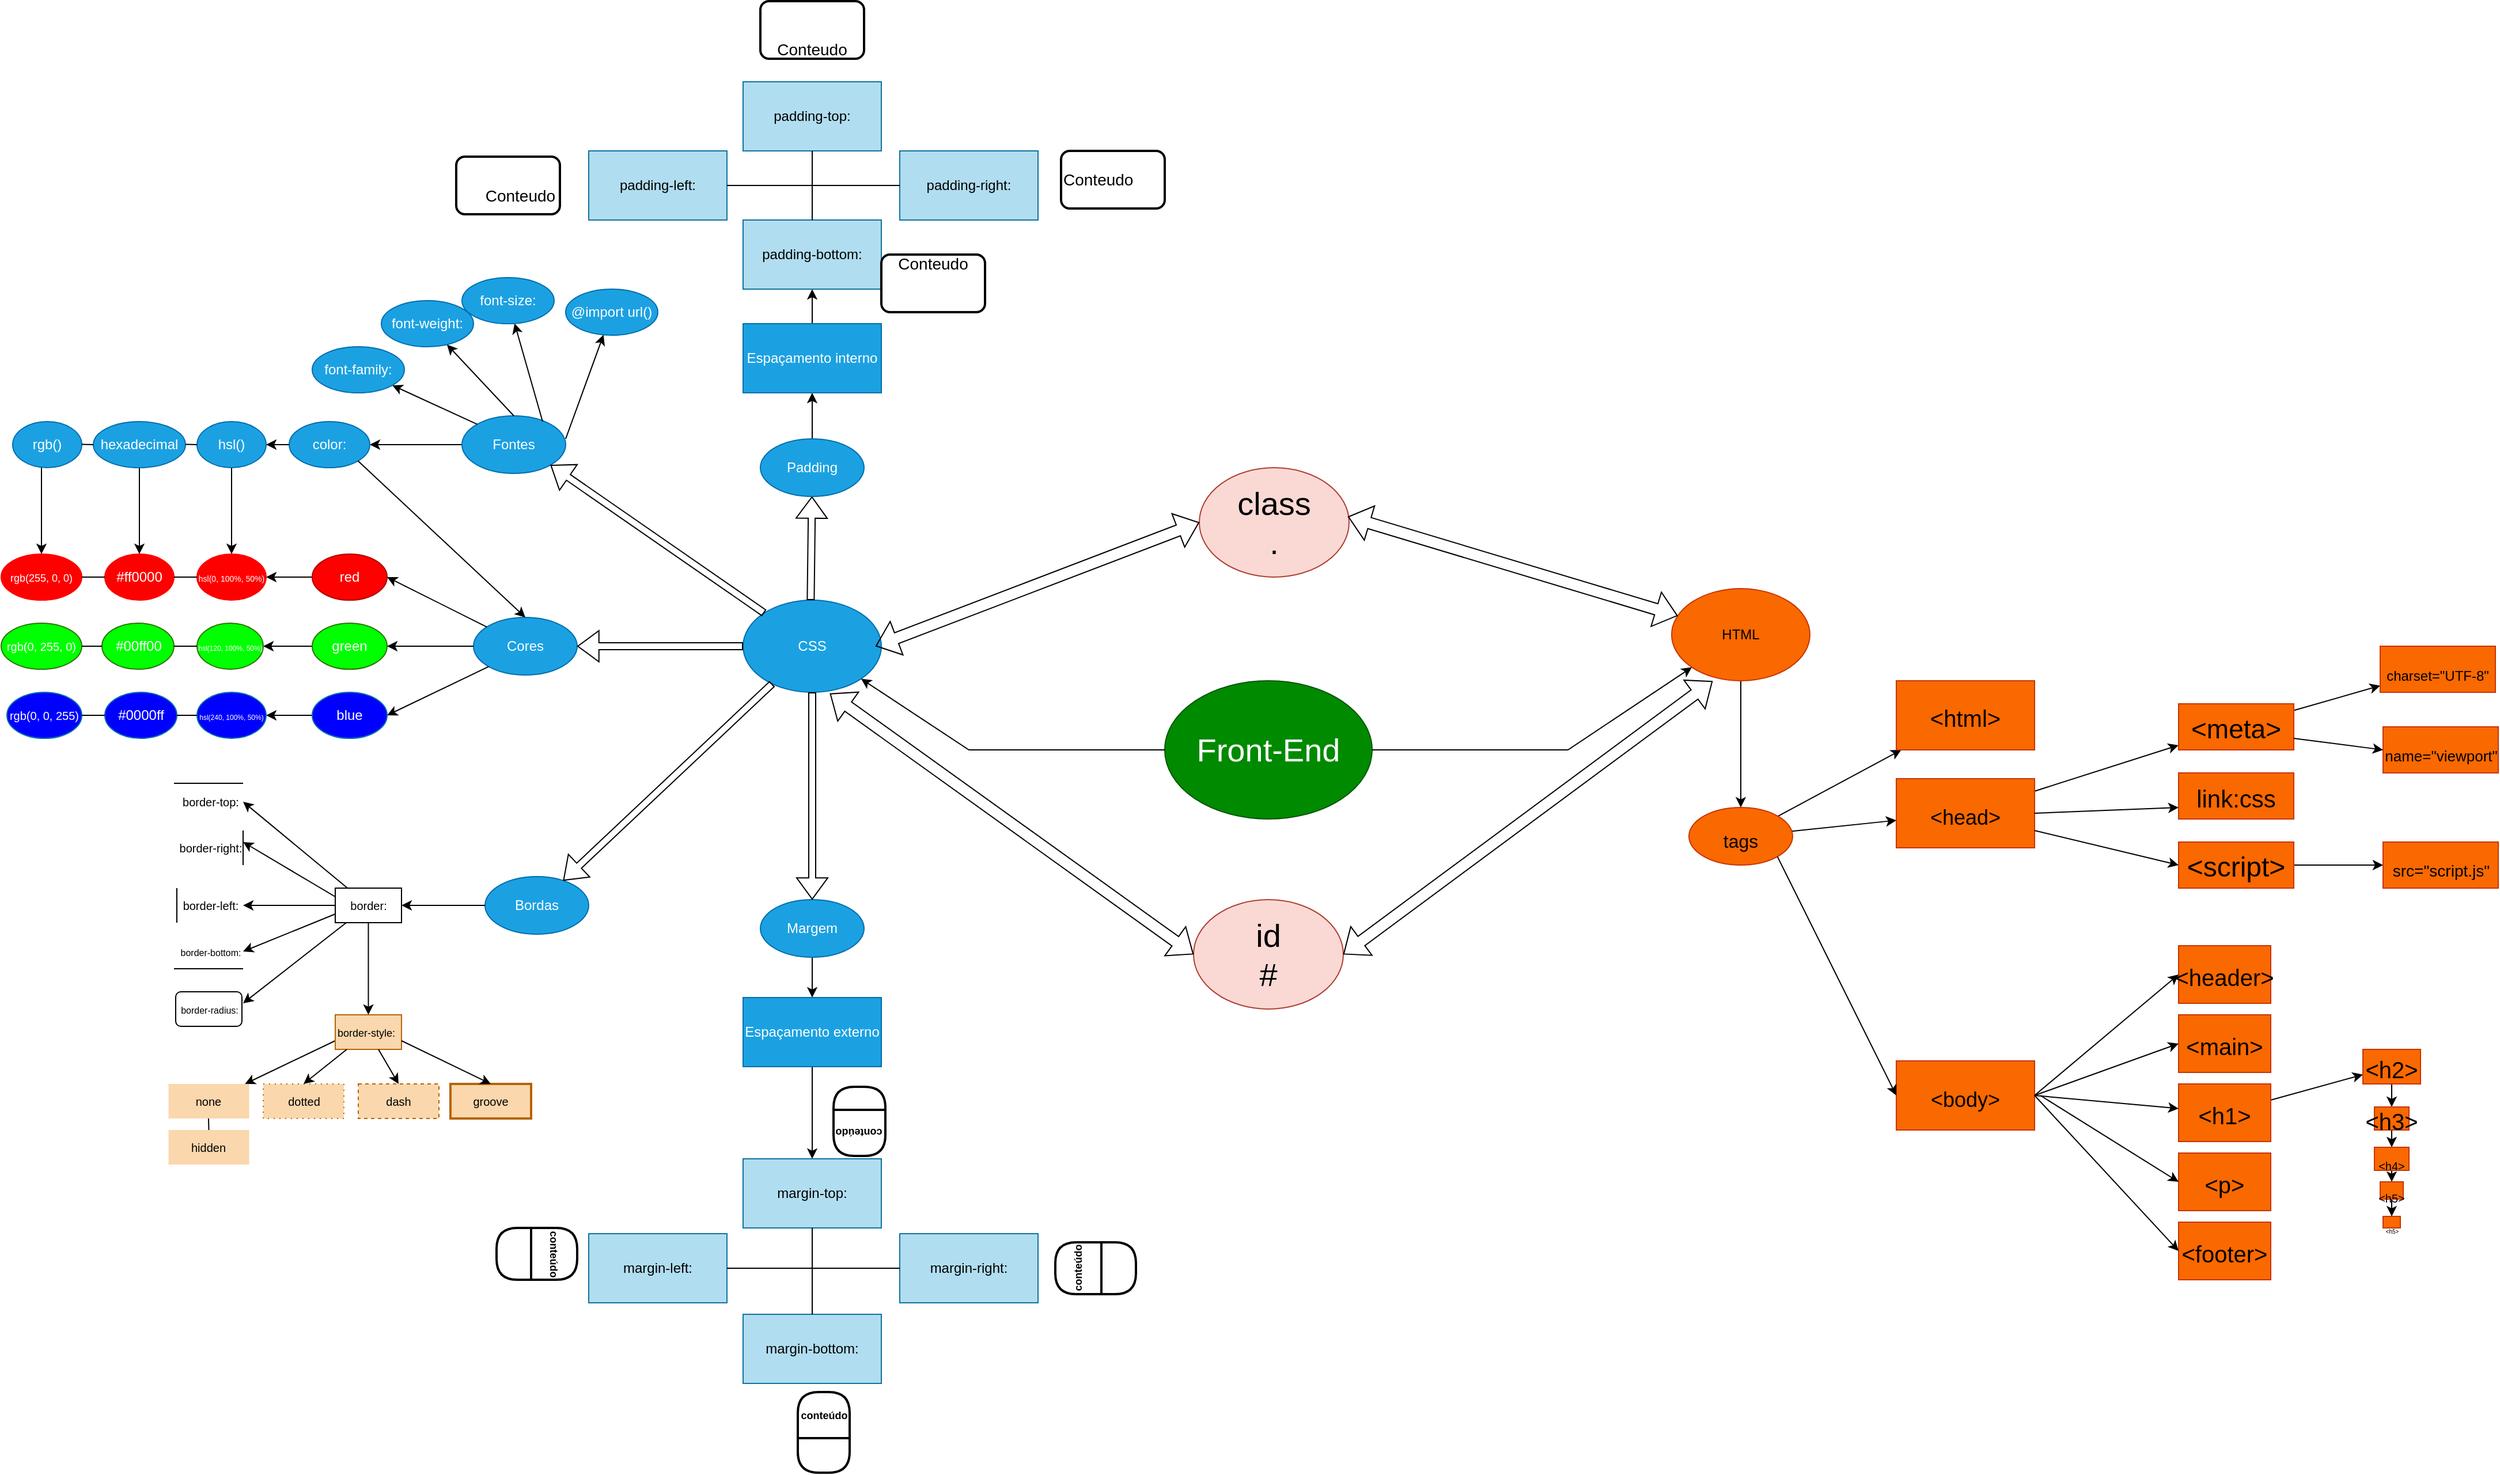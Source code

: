 <mxfile version="20.7.4" type="github">
  <diagram id="JXbd3Xh_fMig0dIp4bEp" name="Página-1">
    <mxGraphModel dx="2206" dy="2372" grid="1" gridSize="10" guides="1" tooltips="1" connect="1" arrows="1" fold="1" page="1" pageScale="1" pageWidth="1920" pageHeight="1200" math="0" shadow="0">
      <root>
        <mxCell id="0" />
        <mxCell id="1" parent="0" />
        <mxCell id="tiq8Vk0MEegw2YPeXYxS-1" value="CSS" style="ellipse;whiteSpace=wrap;html=1;fillColor=#1ba1e2;fontColor=#ffffff;strokeColor=#006EAF;" vertex="1" parent="1">
          <mxGeometry x="674" y="-350" width="120" height="80" as="geometry" />
        </mxCell>
        <mxCell id="tiq8Vk0MEegw2YPeXYxS-2" value="&lt;font style=&quot;font-size: 28px;&quot;&gt;Front-End&lt;/font&gt;" style="ellipse;whiteSpace=wrap;html=1;fillColor=#008a00;fontColor=#ffffff;strokeColor=#005700;" vertex="1" parent="1">
          <mxGeometry x="1040" y="-280" width="180" height="120" as="geometry" />
        </mxCell>
        <mxCell id="tiq8Vk0MEegw2YPeXYxS-179" value="" style="edgeStyle=none;rounded=0;orthogonalLoop=1;jettySize=auto;html=1;fontSize=20;" edge="1" parent="1" source="tiq8Vk0MEegw2YPeXYxS-3" target="tiq8Vk0MEegw2YPeXYxS-164">
          <mxGeometry relative="1" as="geometry" />
        </mxCell>
        <mxCell id="tiq8Vk0MEegw2YPeXYxS-3" value="&lt;div style=&quot;font-size: 12px;&quot;&gt;&lt;font style=&quot;font-size: 12px;&quot;&gt;HTML&lt;/font&gt;&lt;/div&gt;" style="ellipse;whiteSpace=wrap;html=1;fontSize=28;fillColor=#fa6800;fontColor=#000000;strokeColor=#C73500;" vertex="1" parent="1">
          <mxGeometry x="1480" y="-360" width="120" height="80" as="geometry" />
        </mxCell>
        <mxCell id="tiq8Vk0MEegw2YPeXYxS-10" value="Cores" style="ellipse;whiteSpace=wrap;html=1;fillColor=#1ba1e2;fontColor=#ffffff;strokeColor=#006EAF;" vertex="1" parent="1">
          <mxGeometry x="440" y="-335" width="90" height="50" as="geometry" />
        </mxCell>
        <mxCell id="tiq8Vk0MEegw2YPeXYxS-21" style="edgeStyle=orthogonalEdgeStyle;rounded=0;orthogonalLoop=1;jettySize=auto;html=1;fontSize=12;" edge="1" parent="1" source="tiq8Vk0MEegw2YPeXYxS-12" target="tiq8Vk0MEegw2YPeXYxS-20">
          <mxGeometry relative="1" as="geometry" />
        </mxCell>
        <mxCell id="tiq8Vk0MEegw2YPeXYxS-12" value="Fontes" style="ellipse;whiteSpace=wrap;html=1;fillColor=#1ba1e2;fontColor=#ffffff;strokeColor=#006EAF;" vertex="1" parent="1">
          <mxGeometry x="430" y="-510" width="90" height="50" as="geometry" />
        </mxCell>
        <mxCell id="tiq8Vk0MEegw2YPeXYxS-14" value="Bordas" style="ellipse;whiteSpace=wrap;html=1;fillColor=#1ba1e2;fontColor=#ffffff;strokeColor=#006EAF;" vertex="1" parent="1">
          <mxGeometry x="450" y="-110" width="90" height="50" as="geometry" />
        </mxCell>
        <mxCell id="tiq8Vk0MEegw2YPeXYxS-16" value="font-weight:" style="ellipse;whiteSpace=wrap;html=1;fillColor=#1ba1e2;fontColor=#ffffff;strokeColor=#006EAF;" vertex="1" parent="1">
          <mxGeometry x="360" y="-610" width="80" height="40" as="geometry" />
        </mxCell>
        <mxCell id="tiq8Vk0MEegw2YPeXYxS-20" value="color:" style="ellipse;whiteSpace=wrap;html=1;fillColor=#1ba1e2;fontColor=#ffffff;strokeColor=#006EAF;fontSize=12;" vertex="1" parent="1">
          <mxGeometry x="280" y="-505" width="70" height="40" as="geometry" />
        </mxCell>
        <mxCell id="tiq8Vk0MEegw2YPeXYxS-29" value="" style="endArrow=classic;html=1;rounded=0;fontSize=12;exitX=0;exitY=0;exitDx=0;exitDy=0;" edge="1" parent="1" source="tiq8Vk0MEegw2YPeXYxS-12" target="tiq8Vk0MEegw2YPeXYxS-31">
          <mxGeometry width="50" height="50" relative="1" as="geometry">
            <mxPoint x="390" y="-510" as="sourcePoint" />
            <mxPoint x="360" y="-580" as="targetPoint" />
          </mxGeometry>
        </mxCell>
        <mxCell id="tiq8Vk0MEegw2YPeXYxS-31" value="font-family:" style="ellipse;whiteSpace=wrap;html=1;fillColor=#1ba1e2;fontColor=#ffffff;strokeColor=#006EAF;" vertex="1" parent="1">
          <mxGeometry x="300" y="-570" width="80" height="40" as="geometry" />
        </mxCell>
        <mxCell id="tiq8Vk0MEegw2YPeXYxS-32" value="" style="endArrow=classic;html=1;rounded=0;fontSize=12;entryX=0.5;entryY=0;entryDx=0;entryDy=0;exitX=1;exitY=1;exitDx=0;exitDy=0;" edge="1" parent="1" source="tiq8Vk0MEegw2YPeXYxS-20" target="tiq8Vk0MEegw2YPeXYxS-10">
          <mxGeometry width="50" height="50" relative="1" as="geometry">
            <mxPoint x="360" y="-370" as="sourcePoint" />
            <mxPoint x="410" y="-420" as="targetPoint" />
          </mxGeometry>
        </mxCell>
        <mxCell id="tiq8Vk0MEegw2YPeXYxS-33" value="" style="endArrow=classic;html=1;rounded=0;fontSize=12;" edge="1" parent="1" target="tiq8Vk0MEegw2YPeXYxS-34">
          <mxGeometry width="50" height="50" relative="1" as="geometry">
            <mxPoint x="500" y="-505" as="sourcePoint" />
            <mxPoint x="570" y="-590" as="targetPoint" />
          </mxGeometry>
        </mxCell>
        <mxCell id="tiq8Vk0MEegw2YPeXYxS-34" value="font-size:" style="ellipse;whiteSpace=wrap;html=1;fillColor=#1ba1e2;fontColor=#ffffff;strokeColor=#006EAF;" vertex="1" parent="1">
          <mxGeometry x="430" y="-630" width="80" height="40" as="geometry" />
        </mxCell>
        <mxCell id="tiq8Vk0MEegw2YPeXYxS-35" value="" style="shape=flexArrow;endArrow=classic;html=1;rounded=0;fontSize=12;width=6;endSize=5.79;entryX=1;entryY=1;entryDx=0;entryDy=0;" edge="1" parent="1" source="tiq8Vk0MEegw2YPeXYxS-1" target="tiq8Vk0MEegw2YPeXYxS-12">
          <mxGeometry width="50" height="50" relative="1" as="geometry">
            <mxPoint x="700" y="-350" as="sourcePoint" />
            <mxPoint x="570" y="-420" as="targetPoint" />
          </mxGeometry>
        </mxCell>
        <mxCell id="tiq8Vk0MEegw2YPeXYxS-36" value="" style="shape=flexArrow;endArrow=classic;html=1;rounded=0;fontSize=12;width=6;endSize=5.79;entryX=1;entryY=0.5;entryDx=0;entryDy=0;" edge="1" parent="1" source="tiq8Vk0MEegw2YPeXYxS-1" target="tiq8Vk0MEegw2YPeXYxS-10">
          <mxGeometry width="50" height="50" relative="1" as="geometry">
            <mxPoint x="705.54" y="-181.479" as="sourcePoint" />
            <mxPoint x="520.0" y="-310.002" as="targetPoint" />
          </mxGeometry>
        </mxCell>
        <mxCell id="tiq8Vk0MEegw2YPeXYxS-38" value="" style="shape=flexArrow;endArrow=classic;html=1;rounded=0;fontSize=12;width=6;endSize=5.79;" edge="1" parent="1" source="tiq8Vk0MEegw2YPeXYxS-1" target="tiq8Vk0MEegw2YPeXYxS-14">
          <mxGeometry width="50" height="50" relative="1" as="geometry">
            <mxPoint x="684" y="-140" as="sourcePoint" />
            <mxPoint x="540" y="-140" as="targetPoint" />
          </mxGeometry>
        </mxCell>
        <mxCell id="tiq8Vk0MEegw2YPeXYxS-39" value="@import url()" style="ellipse;whiteSpace=wrap;html=1;fillColor=#1ba1e2;fontColor=#ffffff;strokeColor=#006EAF;" vertex="1" parent="1">
          <mxGeometry x="520" y="-620" width="80" height="40" as="geometry" />
        </mxCell>
        <mxCell id="tiq8Vk0MEegw2YPeXYxS-40" value="" style="endArrow=classic;html=1;rounded=0;fontSize=12;" edge="1" parent="1" target="tiq8Vk0MEegw2YPeXYxS-39">
          <mxGeometry width="50" height="50" relative="1" as="geometry">
            <mxPoint x="520" y="-490" as="sourcePoint" />
            <mxPoint x="570" y="-540" as="targetPoint" />
          </mxGeometry>
        </mxCell>
        <mxCell id="tiq8Vk0MEegw2YPeXYxS-81" value="" style="edgeStyle=none;rounded=0;orthogonalLoop=1;jettySize=auto;html=1;fontSize=10;entryX=1;entryY=0.5;entryDx=0;entryDy=0;" edge="1" parent="1" source="tiq8Vk0MEegw2YPeXYxS-41" target="tiq8Vk0MEegw2YPeXYxS-78">
          <mxGeometry relative="1" as="geometry" />
        </mxCell>
        <mxCell id="tiq8Vk0MEegw2YPeXYxS-41" value="blue" style="ellipse;whiteSpace=wrap;html=1;fillColor=#0000ff;fontColor=#ffffff;strokeColor=#006EAF;" vertex="1" parent="1">
          <mxGeometry x="300" y="-270" width="65" height="40" as="geometry" />
        </mxCell>
        <mxCell id="tiq8Vk0MEegw2YPeXYxS-62" value="" style="edgeStyle=none;rounded=0;orthogonalLoop=1;jettySize=auto;html=1;fontSize=9;entryX=1;entryY=0.5;entryDx=0;entryDy=0;" edge="1" parent="1" source="tiq8Vk0MEegw2YPeXYxS-43" target="tiq8Vk0MEegw2YPeXYxS-56">
          <mxGeometry relative="1" as="geometry" />
        </mxCell>
        <mxCell id="tiq8Vk0MEegw2YPeXYxS-43" value="red" style="ellipse;whiteSpace=wrap;html=1;fillColor=#FF0000;fontColor=#ffffff;strokeColor=#B20000;" vertex="1" parent="1">
          <mxGeometry x="300" y="-390" width="65" height="40" as="geometry" />
        </mxCell>
        <mxCell id="tiq8Vk0MEegw2YPeXYxS-74" value="" style="edgeStyle=none;rounded=0;orthogonalLoop=1;jettySize=auto;html=1;fontSize=10;entryX=1;entryY=0.5;entryDx=0;entryDy=0;" edge="1" parent="1" source="tiq8Vk0MEegw2YPeXYxS-44" target="tiq8Vk0MEegw2YPeXYxS-71">
          <mxGeometry relative="1" as="geometry" />
        </mxCell>
        <mxCell id="tiq8Vk0MEegw2YPeXYxS-44" value="green" style="ellipse;whiteSpace=wrap;html=1;fillColor=#00ff00;fontColor=#ffffff;strokeColor=#2D7600;" vertex="1" parent="1">
          <mxGeometry x="300" y="-330" width="65" height="40" as="geometry" />
        </mxCell>
        <mxCell id="tiq8Vk0MEegw2YPeXYxS-45" value="" style="endArrow=classic;html=1;rounded=0;fontSize=12;entryX=1;entryY=0.5;entryDx=0;entryDy=0;" edge="1" parent="1" source="tiq8Vk0MEegw2YPeXYxS-10" target="tiq8Vk0MEegw2YPeXYxS-44">
          <mxGeometry width="50" height="50" relative="1" as="geometry">
            <mxPoint x="385" y="-295" as="sourcePoint" />
            <mxPoint x="435" y="-345" as="targetPoint" />
          </mxGeometry>
        </mxCell>
        <mxCell id="tiq8Vk0MEegw2YPeXYxS-46" value="" style="endArrow=classic;html=1;rounded=0;fontSize=12;entryX=1;entryY=0.5;entryDx=0;entryDy=0;" edge="1" parent="1" source="tiq8Vk0MEegw2YPeXYxS-10" target="tiq8Vk0MEegw2YPeXYxS-43">
          <mxGeometry width="50" height="50" relative="1" as="geometry">
            <mxPoint x="350" y="-260" as="sourcePoint" />
            <mxPoint x="400" y="-310" as="targetPoint" />
          </mxGeometry>
        </mxCell>
        <mxCell id="tiq8Vk0MEegw2YPeXYxS-47" value="" style="endArrow=classic;html=1;rounded=0;fontSize=12;entryX=1;entryY=0.5;entryDx=0;entryDy=0;exitX=0;exitY=1;exitDx=0;exitDy=0;" edge="1" parent="1" source="tiq8Vk0MEegw2YPeXYxS-10" target="tiq8Vk0MEegw2YPeXYxS-41">
          <mxGeometry width="50" height="50" relative="1" as="geometry">
            <mxPoint x="350" y="-230" as="sourcePoint" />
            <mxPoint x="400" y="-280" as="targetPoint" />
          </mxGeometry>
        </mxCell>
        <mxCell id="tiq8Vk0MEegw2YPeXYxS-61" value="" style="edgeStyle=none;rounded=0;orthogonalLoop=1;jettySize=auto;html=1;fontSize=7;exitX=0.417;exitY=0.625;exitDx=0;exitDy=0;exitPerimeter=0;" edge="1" parent="1" source="tiq8Vk0MEegw2YPeXYxS-49" target="tiq8Vk0MEegw2YPeXYxS-60">
          <mxGeometry relative="1" as="geometry">
            <mxPoint x="65" y="-440" as="sourcePoint" />
          </mxGeometry>
        </mxCell>
        <mxCell id="tiq8Vk0MEegw2YPeXYxS-49" value="rgb()" style="ellipse;whiteSpace=wrap;html=1;fillColor=#1ba1e2;fontColor=#ffffff;strokeColor=#006EAF;fontSize=12;" vertex="1" parent="1">
          <mxGeometry x="40" y="-505" width="60" height="40" as="geometry" />
        </mxCell>
        <mxCell id="tiq8Vk0MEegw2YPeXYxS-59" value="" style="edgeStyle=none;rounded=0;orthogonalLoop=1;jettySize=auto;html=1;fontSize=7;" edge="1" parent="1" source="tiq8Vk0MEegw2YPeXYxS-50" target="tiq8Vk0MEegw2YPeXYxS-58">
          <mxGeometry relative="1" as="geometry" />
        </mxCell>
        <mxCell id="tiq8Vk0MEegw2YPeXYxS-50" value="hexadecimal" style="ellipse;whiteSpace=wrap;html=1;fillColor=#1ba1e2;fontColor=#ffffff;strokeColor=#006EAF;fontSize=12;" vertex="1" parent="1">
          <mxGeometry x="110" y="-505" width="80" height="40" as="geometry" />
        </mxCell>
        <mxCell id="tiq8Vk0MEegw2YPeXYxS-57" value="" style="edgeStyle=none;rounded=0;orthogonalLoop=1;jettySize=auto;html=1;fontSize=12;" edge="1" parent="1" source="tiq8Vk0MEegw2YPeXYxS-51" target="tiq8Vk0MEegw2YPeXYxS-56">
          <mxGeometry relative="1" as="geometry" />
        </mxCell>
        <mxCell id="tiq8Vk0MEegw2YPeXYxS-51" value="hsl()" style="ellipse;whiteSpace=wrap;html=1;fillColor=#1ba1e2;fontColor=#ffffff;strokeColor=#006EAF;fontSize=12;" vertex="1" parent="1">
          <mxGeometry x="200" y="-505" width="60" height="40" as="geometry" />
        </mxCell>
        <mxCell id="tiq8Vk0MEegw2YPeXYxS-52" value="" style="endArrow=none;html=1;rounded=0;fontSize=12;" edge="1" parent="1">
          <mxGeometry width="50" height="50" relative="1" as="geometry">
            <mxPoint x="100" y="-485.24" as="sourcePoint" />
            <mxPoint x="110" y="-485" as="targetPoint" />
          </mxGeometry>
        </mxCell>
        <mxCell id="tiq8Vk0MEegw2YPeXYxS-53" value="" style="endArrow=none;html=1;rounded=0;fontSize=12;" edge="1" parent="1" target="tiq8Vk0MEegw2YPeXYxS-51">
          <mxGeometry width="50" height="50" relative="1" as="geometry">
            <mxPoint x="190" y="-485.24" as="sourcePoint" />
            <mxPoint x="200" y="-460" as="targetPoint" />
          </mxGeometry>
        </mxCell>
        <mxCell id="tiq8Vk0MEegw2YPeXYxS-54" value="" style="endArrow=classic;html=1;rounded=0;fontSize=12;entryX=1;entryY=0.5;entryDx=0;entryDy=0;" edge="1" parent="1" target="tiq8Vk0MEegw2YPeXYxS-51">
          <mxGeometry width="50" height="50" relative="1" as="geometry">
            <mxPoint x="280" y="-485" as="sourcePoint" />
            <mxPoint x="260" y="-485.24" as="targetPoint" />
          </mxGeometry>
        </mxCell>
        <mxCell id="tiq8Vk0MEegw2YPeXYxS-56" value="&lt;div align=&quot;left&quot;&gt;&lt;font style=&quot;font-size: 7px;&quot;&gt;hsl(0, 100%, 50%)&lt;/font&gt;&lt;br&gt;&lt;/div&gt;" style="ellipse;whiteSpace=wrap;html=1;fillColor=#ff0000;fontColor=#ffffff;strokeColor=#FF0000;fontSize=12;" vertex="1" parent="1">
          <mxGeometry x="200" y="-390" width="60" height="40" as="geometry" />
        </mxCell>
        <mxCell id="tiq8Vk0MEegw2YPeXYxS-58" value="&lt;div&gt;#ff0000&lt;/div&gt;" style="ellipse;whiteSpace=wrap;html=1;fillColor=#FF0000;fontColor=#ffffff;strokeColor=#FF0000;fontSize=12;" vertex="1" parent="1">
          <mxGeometry x="120" y="-390" width="60" height="40" as="geometry" />
        </mxCell>
        <mxCell id="tiq8Vk0MEegw2YPeXYxS-60" value="&lt;font style=&quot;font-size: 9px;&quot;&gt;rgb(255, 0, 0)&lt;/font&gt;" style="ellipse;whiteSpace=wrap;html=1;fillColor=#FF0000;fontColor=#ffffff;strokeColor=#FF0000;fontSize=12;" vertex="1" parent="1">
          <mxGeometry x="30" y="-390" width="70" height="40" as="geometry" />
        </mxCell>
        <mxCell id="tiq8Vk0MEegw2YPeXYxS-67" value="" style="endArrow=none;html=1;rounded=0;fontSize=9;entryX=0;entryY=0.5;entryDx=0;entryDy=0;exitX=1;exitY=0.5;exitDx=0;exitDy=0;" edge="1" parent="1" source="tiq8Vk0MEegw2YPeXYxS-58" target="tiq8Vk0MEegw2YPeXYxS-56">
          <mxGeometry width="50" height="50" relative="1" as="geometry">
            <mxPoint x="160" y="-290" as="sourcePoint" />
            <mxPoint x="210" y="-340" as="targetPoint" />
          </mxGeometry>
        </mxCell>
        <mxCell id="tiq8Vk0MEegw2YPeXYxS-68" value="" style="endArrow=none;html=1;rounded=0;fontSize=9;exitX=1;exitY=0.5;exitDx=0;exitDy=0;entryX=0;entryY=0.5;entryDx=0;entryDy=0;" edge="1" parent="1" source="tiq8Vk0MEegw2YPeXYxS-60" target="tiq8Vk0MEegw2YPeXYxS-58">
          <mxGeometry width="50" height="50" relative="1" as="geometry">
            <mxPoint x="80" y="-285" as="sourcePoint" />
            <mxPoint x="130" y="-335" as="targetPoint" />
          </mxGeometry>
        </mxCell>
        <mxCell id="tiq8Vk0MEegw2YPeXYxS-71" value="&lt;font style=&quot;font-size: 6px;&quot;&gt;hsl(120, 100%, 50%)&lt;/font&gt;" style="ellipse;whiteSpace=wrap;html=1;fillColor=#00ff00;fontColor=#ffffff;strokeColor=#2D7600;" vertex="1" parent="1">
          <mxGeometry x="200" y="-330" width="57.5" height="40" as="geometry" />
        </mxCell>
        <mxCell id="tiq8Vk0MEegw2YPeXYxS-72" value="#00ff00" style="ellipse;whiteSpace=wrap;html=1;fillColor=#00ff00;fontColor=#ffffff;strokeColor=#2D7600;" vertex="1" parent="1">
          <mxGeometry x="117.5" y="-330" width="62.5" height="40" as="geometry" />
        </mxCell>
        <mxCell id="tiq8Vk0MEegw2YPeXYxS-73" value="&lt;font style=&quot;font-size: 10px;&quot;&gt;rgb(0, 255, 0)&lt;/font&gt;" style="ellipse;whiteSpace=wrap;html=1;fillColor=#00ff00;fontColor=#ffffff;strokeColor=#2D7600;" vertex="1" parent="1">
          <mxGeometry x="30" y="-330" width="70" height="40" as="geometry" />
        </mxCell>
        <mxCell id="tiq8Vk0MEegw2YPeXYxS-75" value="" style="endArrow=none;html=1;rounded=0;fontSize=9;exitX=1;exitY=0.5;exitDx=0;exitDy=0;entryX=0;entryY=0.5;entryDx=0;entryDy=0;" edge="1" parent="1" source="tiq8Vk0MEegw2YPeXYxS-73" target="tiq8Vk0MEegw2YPeXYxS-72">
          <mxGeometry width="50" height="50" relative="1" as="geometry">
            <mxPoint x="100.0" y="-310.24" as="sourcePoint" />
            <mxPoint x="120" y="-310" as="targetPoint" />
          </mxGeometry>
        </mxCell>
        <mxCell id="tiq8Vk0MEegw2YPeXYxS-76" value="" style="endArrow=none;html=1;rounded=0;fontSize=9;exitX=1;exitY=0.5;exitDx=0;exitDy=0;" edge="1" parent="1" source="tiq8Vk0MEegw2YPeXYxS-72" target="tiq8Vk0MEegw2YPeXYxS-71">
          <mxGeometry width="50" height="50" relative="1" as="geometry">
            <mxPoint x="177.5" y="-275" as="sourcePoint" />
            <mxPoint x="190" y="-275" as="targetPoint" />
          </mxGeometry>
        </mxCell>
        <mxCell id="tiq8Vk0MEegw2YPeXYxS-77" style="edgeStyle=none;rounded=0;orthogonalLoop=1;jettySize=auto;html=1;exitX=0;exitY=0.5;exitDx=0;exitDy=0;fontSize=10;" edge="1" parent="1" source="tiq8Vk0MEegw2YPeXYxS-71" target="tiq8Vk0MEegw2YPeXYxS-71">
          <mxGeometry relative="1" as="geometry" />
        </mxCell>
        <mxCell id="tiq8Vk0MEegw2YPeXYxS-78" value="&lt;font style=&quot;font-size: 6px;&quot;&gt;hsl(240, 100%, 50%)&lt;/font&gt;" style="ellipse;whiteSpace=wrap;html=1;fillColor=#0000ff;fontColor=#ffffff;strokeColor=#006EAF;" vertex="1" parent="1">
          <mxGeometry x="200" y="-270" width="60" height="40" as="geometry" />
        </mxCell>
        <mxCell id="tiq8Vk0MEegw2YPeXYxS-79" value="#0000ff" style="ellipse;whiteSpace=wrap;html=1;fillColor=#0000ff;fontColor=#ffffff;strokeColor=#006EAF;" vertex="1" parent="1">
          <mxGeometry x="120" y="-270" width="62.5" height="40" as="geometry" />
        </mxCell>
        <mxCell id="tiq8Vk0MEegw2YPeXYxS-80" value="&lt;font style=&quot;font-size: 10px;&quot;&gt;rgb(0, 0, 255)&lt;/font&gt;" style="ellipse;whiteSpace=wrap;html=1;fillColor=#0000ff;fontColor=#ffffff;strokeColor=#006EAF;" vertex="1" parent="1">
          <mxGeometry x="35" y="-270" width="65" height="40" as="geometry" />
        </mxCell>
        <mxCell id="tiq8Vk0MEegw2YPeXYxS-82" value="" style="endArrow=none;html=1;rounded=0;fontSize=9;exitX=1;exitY=0.5;exitDx=0;exitDy=0;entryX=0;entryY=0.5;entryDx=0;entryDy=0;" edge="1" parent="1" source="tiq8Vk0MEegw2YPeXYxS-79" target="tiq8Vk0MEegw2YPeXYxS-78">
          <mxGeometry width="50" height="50" relative="1" as="geometry">
            <mxPoint x="182.5" y="-250.2" as="sourcePoint" />
            <mxPoint x="190" y="-250" as="targetPoint" />
          </mxGeometry>
        </mxCell>
        <mxCell id="tiq8Vk0MEegw2YPeXYxS-83" value="" style="endArrow=none;html=1;rounded=0;fontSize=9;exitX=1;exitY=0.5;exitDx=0;exitDy=0;entryX=0;entryY=0.5;entryDx=0;entryDy=0;" edge="1" parent="1" source="tiq8Vk0MEegw2YPeXYxS-80" target="tiq8Vk0MEegw2YPeXYxS-79">
          <mxGeometry width="50" height="50" relative="1" as="geometry">
            <mxPoint x="110" y="-300" as="sourcePoint" />
            <mxPoint x="110" y="-270" as="targetPoint" />
          </mxGeometry>
        </mxCell>
        <mxCell id="tiq8Vk0MEegw2YPeXYxS-87" value="" style="edgeStyle=none;rounded=0;orthogonalLoop=1;jettySize=auto;html=1;fontSize=10;entryX=1;entryY=0.5;entryDx=0;entryDy=0;" edge="1" parent="1" source="tiq8Vk0MEegw2YPeXYxS-84" target="tiq8Vk0MEegw2YPeXYxS-86">
          <mxGeometry relative="1" as="geometry" />
        </mxCell>
        <mxCell id="tiq8Vk0MEegw2YPeXYxS-106" value="" style="edgeStyle=none;rounded=0;orthogonalLoop=1;jettySize=auto;html=1;fontSize=8;" edge="1" parent="1" source="tiq8Vk0MEegw2YPeXYxS-84" target="tiq8Vk0MEegw2YPeXYxS-105">
          <mxGeometry relative="1" as="geometry" />
        </mxCell>
        <mxCell id="tiq8Vk0MEegw2YPeXYxS-84" value="border:" style="rounded=0;whiteSpace=wrap;html=1;fontSize=10;" vertex="1" parent="1">
          <mxGeometry x="320" y="-100" width="57.5" height="30" as="geometry" />
        </mxCell>
        <mxCell id="tiq8Vk0MEegw2YPeXYxS-85" value="" style="endArrow=classic;html=1;rounded=0;fontSize=10;entryX=1;entryY=0.5;entryDx=0;entryDy=0;exitX=0;exitY=0.5;exitDx=0;exitDy=0;" edge="1" parent="1" source="tiq8Vk0MEegw2YPeXYxS-14" target="tiq8Vk0MEegw2YPeXYxS-84">
          <mxGeometry width="50" height="50" relative="1" as="geometry">
            <mxPoint x="490" y="-160" as="sourcePoint" />
            <mxPoint x="370" y="-180" as="targetPoint" />
          </mxGeometry>
        </mxCell>
        <mxCell id="tiq8Vk0MEegw2YPeXYxS-86" value="&lt;div&gt;border-top:&lt;/div&gt;" style="rounded=0;whiteSpace=wrap;html=1;fontSize=10;fillColor=#FFFFFF;strokeColor=none;" vertex="1" parent="1">
          <mxGeometry x="182.5" y="-190" width="57.5" height="30" as="geometry" />
        </mxCell>
        <mxCell id="tiq8Vk0MEegw2YPeXYxS-90" value="&lt;div&gt;border-right:&lt;/div&gt;" style="rounded=0;whiteSpace=wrap;html=1;fontSize=10;strokeColor=none;" vertex="1" parent="1">
          <mxGeometry x="182.5" y="-150" width="57.5" height="30" as="geometry" />
        </mxCell>
        <mxCell id="tiq8Vk0MEegw2YPeXYxS-91" value="&lt;div&gt;border-left:&lt;/div&gt;" style="rounded=0;whiteSpace=wrap;html=1;fontSize=10;strokeColor=none;" vertex="1" parent="1">
          <mxGeometry x="182.5" y="-100" width="57.5" height="30" as="geometry" />
        </mxCell>
        <mxCell id="tiq8Vk0MEegw2YPeXYxS-92" value="&lt;div&gt;&lt;font style=&quot;font-size: 8px;&quot;&gt;border-bottom:&lt;/font&gt;&lt;/div&gt;" style="rounded=0;whiteSpace=wrap;html=1;fontSize=10;strokeColor=none;" vertex="1" parent="1">
          <mxGeometry x="182.5" y="-60" width="57.5" height="30" as="geometry" />
        </mxCell>
        <mxCell id="tiq8Vk0MEegw2YPeXYxS-93" value="" style="endArrow=none;html=1;rounded=0;fontSize=8;" edge="1" parent="1">
          <mxGeometry width="50" height="50" relative="1" as="geometry">
            <mxPoint x="180" y="-191" as="sourcePoint" />
            <mxPoint x="240" y="-191" as="targetPoint" />
          </mxGeometry>
        </mxCell>
        <mxCell id="tiq8Vk0MEegw2YPeXYxS-94" value="" style="endArrow=none;html=1;rounded=0;fontSize=8;" edge="1" parent="1">
          <mxGeometry x="0.333" y="10" width="50" height="50" relative="1" as="geometry">
            <mxPoint x="240" y="-120" as="sourcePoint" />
            <mxPoint x="240" y="-150" as="targetPoint" />
            <mxPoint as="offset" />
          </mxGeometry>
        </mxCell>
        <mxCell id="tiq8Vk0MEegw2YPeXYxS-95" value="" style="endArrow=none;html=1;rounded=0;fontSize=8;" edge="1" parent="1">
          <mxGeometry x="-1" width="50" height="50" relative="1" as="geometry">
            <mxPoint x="182.5" y="-70" as="sourcePoint" />
            <mxPoint x="182.5" y="-100" as="targetPoint" />
            <mxPoint as="offset" />
          </mxGeometry>
        </mxCell>
        <mxCell id="tiq8Vk0MEegw2YPeXYxS-97" value="" style="endArrow=none;html=1;rounded=0;fontSize=8;" edge="1" parent="1">
          <mxGeometry width="50" height="50" relative="1" as="geometry">
            <mxPoint x="180" y="-30" as="sourcePoint" />
            <mxPoint x="240" y="-30" as="targetPoint" />
          </mxGeometry>
        </mxCell>
        <mxCell id="tiq8Vk0MEegw2YPeXYxS-98" value="" style="endArrow=classic;html=1;rounded=0;fontSize=8;exitX=0;exitY=0.25;exitDx=0;exitDy=0;" edge="1" parent="1" source="tiq8Vk0MEegw2YPeXYxS-84">
          <mxGeometry width="50" height="50" relative="1" as="geometry">
            <mxPoint x="290" y="-110" as="sourcePoint" />
            <mxPoint x="240" y="-140" as="targetPoint" />
          </mxGeometry>
        </mxCell>
        <mxCell id="tiq8Vk0MEegw2YPeXYxS-100" value="" style="endArrow=classic;html=1;rounded=0;fontSize=8;entryX=1;entryY=0.5;entryDx=0;entryDy=0;" edge="1" parent="1" source="tiq8Vk0MEegw2YPeXYxS-84" target="tiq8Vk0MEegw2YPeXYxS-91">
          <mxGeometry width="50" height="50" relative="1" as="geometry">
            <mxPoint x="257.5" y="-30" as="sourcePoint" />
            <mxPoint x="307.5" y="-80" as="targetPoint" />
          </mxGeometry>
        </mxCell>
        <mxCell id="tiq8Vk0MEegw2YPeXYxS-101" value="" style="endArrow=classic;html=1;rounded=0;fontSize=8;exitX=0;exitY=0.75;exitDx=0;exitDy=0;entryX=1;entryY=0.5;entryDx=0;entryDy=0;" edge="1" parent="1" source="tiq8Vk0MEegw2YPeXYxS-84" target="tiq8Vk0MEegw2YPeXYxS-92">
          <mxGeometry width="50" height="50" relative="1" as="geometry">
            <mxPoint x="270" y="-10" as="sourcePoint" />
            <mxPoint x="320" y="-60" as="targetPoint" />
          </mxGeometry>
        </mxCell>
        <mxCell id="tiq8Vk0MEegw2YPeXYxS-102" value="&lt;font style=&quot;font-size: 8px;&quot;&gt;border-radius:&lt;/font&gt;" style="rounded=1;whiteSpace=wrap;html=1;fontSize=10;" vertex="1" parent="1">
          <mxGeometry x="181.5" y="-10" width="57.5" height="30" as="geometry" />
        </mxCell>
        <mxCell id="tiq8Vk0MEegw2YPeXYxS-104" value="" style="endArrow=classic;html=1;rounded=0;fontSize=8;" edge="1" parent="1" source="tiq8Vk0MEegw2YPeXYxS-84">
          <mxGeometry width="50" height="50" relative="1" as="geometry">
            <mxPoint x="270" y="40" as="sourcePoint" />
            <mxPoint x="240" as="targetPoint" />
          </mxGeometry>
        </mxCell>
        <mxCell id="tiq8Vk0MEegw2YPeXYxS-108" value="" style="edgeStyle=none;rounded=0;orthogonalLoop=1;jettySize=auto;html=1;fontSize=9;exitX=0;exitY=0.75;exitDx=0;exitDy=0;" edge="1" parent="1" source="tiq8Vk0MEegw2YPeXYxS-105" target="tiq8Vk0MEegw2YPeXYxS-107">
          <mxGeometry relative="1" as="geometry" />
        </mxCell>
        <mxCell id="tiq8Vk0MEegw2YPeXYxS-105" value="&lt;div align=&quot;left&quot;&gt;&lt;font style=&quot;font-size: 9px;&quot;&gt;border-style:&lt;/font&gt;&lt;/div&gt;" style="rounded=0;whiteSpace=wrap;html=1;fontSize=10;align=left;fillColor=#fad7ac;strokeColor=#b46504;" vertex="1" parent="1">
          <mxGeometry x="320" y="10" width="57.5" height="30" as="geometry" />
        </mxCell>
        <mxCell id="tiq8Vk0MEegw2YPeXYxS-107" value="&lt;div align=&quot;center&quot;&gt;none&lt;/div&gt;" style="whiteSpace=wrap;html=1;fontSize=10;align=center;rounded=0;fillColor=#fad7ac;strokeColor=none;" vertex="1" parent="1">
          <mxGeometry x="175.25" y="70" width="70" height="30" as="geometry" />
        </mxCell>
        <mxCell id="tiq8Vk0MEegw2YPeXYxS-109" value="dotted" style="whiteSpace=wrap;html=1;fontSize=10;align=center;rounded=0;dashed=1;dashPattern=1 4;fillColor=#fad7ac;strokeColor=#b46504;" vertex="1" parent="1">
          <mxGeometry x="257.5" y="70" width="70" height="30" as="geometry" />
        </mxCell>
        <mxCell id="tiq8Vk0MEegw2YPeXYxS-110" value="&lt;div&gt;dash&lt;/div&gt;" style="whiteSpace=wrap;html=1;fontSize=10;align=center;rounded=0;dashed=1;fillColor=#fad7ac;strokeColor=#b46504;" vertex="1" parent="1">
          <mxGeometry x="340" y="70" width="70" height="30" as="geometry" />
        </mxCell>
        <mxCell id="tiq8Vk0MEegw2YPeXYxS-111" value="groove" style="whiteSpace=wrap;html=1;fontSize=10;align=center;rounded=0;strokeWidth=2;fillColor=#fad7ac;strokeColor=#b46504;" vertex="1" parent="1">
          <mxGeometry x="420" y="70" width="70" height="30" as="geometry" />
        </mxCell>
        <mxCell id="tiq8Vk0MEegw2YPeXYxS-112" value="" style="endArrow=classic;html=1;rounded=0;fontSize=9;entryX=0.5;entryY=0;entryDx=0;entryDy=0;" edge="1" parent="1" source="tiq8Vk0MEegw2YPeXYxS-105" target="tiq8Vk0MEegw2YPeXYxS-109">
          <mxGeometry width="50" height="50" relative="1" as="geometry">
            <mxPoint x="490" y="30" as="sourcePoint" />
            <mxPoint x="540" y="-20" as="targetPoint" />
          </mxGeometry>
        </mxCell>
        <mxCell id="tiq8Vk0MEegw2YPeXYxS-113" value="" style="endArrow=classic;html=1;rounded=0;fontSize=9;entryX=0.5;entryY=0;entryDx=0;entryDy=0;" edge="1" parent="1" target="tiq8Vk0MEegw2YPeXYxS-110">
          <mxGeometry width="50" height="50" relative="1" as="geometry">
            <mxPoint x="357.5" y="40" as="sourcePoint" />
            <mxPoint x="320" y="70" as="targetPoint" />
          </mxGeometry>
        </mxCell>
        <mxCell id="tiq8Vk0MEegw2YPeXYxS-114" value="" style="endArrow=classic;html=1;rounded=0;fontSize=9;entryX=0.5;entryY=0;entryDx=0;entryDy=0;exitX=1;exitY=0.75;exitDx=0;exitDy=0;" edge="1" parent="1" source="tiq8Vk0MEegw2YPeXYxS-105" target="tiq8Vk0MEegw2YPeXYxS-111">
          <mxGeometry width="50" height="50" relative="1" as="geometry">
            <mxPoint x="380" y="40" as="sourcePoint" />
            <mxPoint x="341.25" y="50" as="targetPoint" />
          </mxGeometry>
        </mxCell>
        <mxCell id="tiq8Vk0MEegw2YPeXYxS-116" value="hidden" style="whiteSpace=wrap;html=1;fontSize=10;align=center;rounded=0;fillColor=#fad7ac;strokeColor=none;" vertex="1" parent="1">
          <mxGeometry x="175.25" y="110" width="70" height="30" as="geometry" />
        </mxCell>
        <mxCell id="tiq8Vk0MEegw2YPeXYxS-117" value="" style="endArrow=none;html=1;rounded=0;fontSize=9;exitX=0.5;exitY=0;exitDx=0;exitDy=0;" edge="1" parent="1" source="tiq8Vk0MEegw2YPeXYxS-116">
          <mxGeometry width="50" height="50" relative="1" as="geometry">
            <mxPoint x="160" y="150" as="sourcePoint" />
            <mxPoint x="210" y="100" as="targetPoint" />
          </mxGeometry>
        </mxCell>
        <mxCell id="tiq8Vk0MEegw2YPeXYxS-125" value="" style="edgeStyle=none;rounded=0;orthogonalLoop=1;jettySize=auto;html=1;fontSize=9;" edge="1" parent="1" source="tiq8Vk0MEegw2YPeXYxS-118" target="tiq8Vk0MEegw2YPeXYxS-124">
          <mxGeometry relative="1" as="geometry" />
        </mxCell>
        <mxCell id="tiq8Vk0MEegw2YPeXYxS-118" value="Margem" style="ellipse;whiteSpace=wrap;html=1;fillColor=#1ba1e2;fontColor=#ffffff;strokeColor=#006EAF;" vertex="1" parent="1">
          <mxGeometry x="689" y="-90" width="90" height="50" as="geometry" />
        </mxCell>
        <mxCell id="tiq8Vk0MEegw2YPeXYxS-120" value="" style="shape=flexArrow;endArrow=classic;html=1;rounded=0;fontSize=12;width=6;endSize=5.79;entryX=0.5;entryY=0;entryDx=0;entryDy=0;" edge="1" parent="1" source="tiq8Vk0MEegw2YPeXYxS-1" target="tiq8Vk0MEegw2YPeXYxS-118">
          <mxGeometry width="50" height="50" relative="1" as="geometry">
            <mxPoint x="730.707" y="-270.844" as="sourcePoint" />
            <mxPoint x="549.3" y="-99.997" as="targetPoint" />
          </mxGeometry>
        </mxCell>
        <mxCell id="tiq8Vk0MEegw2YPeXYxS-121" value="" style="shape=flexArrow;endArrow=classic;html=1;rounded=0;fontSize=12;width=6;endSize=5.79;" edge="1" parent="1" target="tiq8Vk0MEegw2YPeXYxS-123">
          <mxGeometry width="50" height="50" relative="1" as="geometry">
            <mxPoint x="732.692" y="-349.999" as="sourcePoint" />
            <mxPoint x="730" y="-440" as="targetPoint" />
          </mxGeometry>
        </mxCell>
        <mxCell id="tiq8Vk0MEegw2YPeXYxS-122" value="" style="endArrow=classic;html=1;rounded=0;fontSize=12;exitX=0.5;exitY=0;exitDx=0;exitDy=0;" edge="1" parent="1" source="tiq8Vk0MEegw2YPeXYxS-12" target="tiq8Vk0MEegw2YPeXYxS-16">
          <mxGeometry width="50" height="50" relative="1" as="geometry">
            <mxPoint x="463.49" y="-505" as="sourcePoint" />
            <mxPoint x="479.998" y="-600.076" as="targetPoint" />
          </mxGeometry>
        </mxCell>
        <mxCell id="tiq8Vk0MEegw2YPeXYxS-127" value="" style="edgeStyle=none;rounded=0;orthogonalLoop=1;jettySize=auto;html=1;fontSize=9;" edge="1" parent="1" source="tiq8Vk0MEegw2YPeXYxS-123" target="tiq8Vk0MEegw2YPeXYxS-126">
          <mxGeometry relative="1" as="geometry" />
        </mxCell>
        <mxCell id="tiq8Vk0MEegw2YPeXYxS-123" value="Padding" style="ellipse;whiteSpace=wrap;html=1;fillColor=#1ba1e2;fontColor=#ffffff;strokeColor=#006EAF;" vertex="1" parent="1">
          <mxGeometry x="689" y="-490" width="90" height="50" as="geometry" />
        </mxCell>
        <mxCell id="tiq8Vk0MEegw2YPeXYxS-138" value="" style="edgeStyle=none;rounded=0;orthogonalLoop=1;jettySize=auto;html=1;fontSize=9;" edge="1" parent="1" source="tiq8Vk0MEegw2YPeXYxS-124" target="tiq8Vk0MEegw2YPeXYxS-137">
          <mxGeometry relative="1" as="geometry" />
        </mxCell>
        <mxCell id="tiq8Vk0MEegw2YPeXYxS-124" value="Espaçamento externo" style="whiteSpace=wrap;html=1;fillColor=#1ba1e2;strokeColor=#006EAF;fontColor=#ffffff;" vertex="1" parent="1">
          <mxGeometry x="674" y="-5" width="120" height="60" as="geometry" />
        </mxCell>
        <mxCell id="tiq8Vk0MEegw2YPeXYxS-131" value="" style="edgeStyle=none;rounded=0;orthogonalLoop=1;jettySize=auto;html=1;fontSize=9;entryX=0.5;entryY=1;entryDx=0;entryDy=0;" edge="1" parent="1" source="tiq8Vk0MEegw2YPeXYxS-126" target="tiq8Vk0MEegw2YPeXYxS-132">
          <mxGeometry relative="1" as="geometry" />
        </mxCell>
        <mxCell id="tiq8Vk0MEegw2YPeXYxS-126" value="Espaçamento interno" style="whiteSpace=wrap;html=1;fillColor=#1ba1e2;strokeColor=#006EAF;fontColor=#ffffff;" vertex="1" parent="1">
          <mxGeometry x="674" y="-590" width="120" height="60" as="geometry" />
        </mxCell>
        <mxCell id="tiq8Vk0MEegw2YPeXYxS-130" value="padding-top:" style="whiteSpace=wrap;html=1;fillColor=#b1ddf0;strokeColor=#10739e;" vertex="1" parent="1">
          <mxGeometry x="674" y="-800" width="120" height="60" as="geometry" />
        </mxCell>
        <mxCell id="tiq8Vk0MEegw2YPeXYxS-132" value="padding-bottom:" style="whiteSpace=wrap;html=1;fillColor=#b1ddf0;strokeColor=#10739e;" vertex="1" parent="1">
          <mxGeometry x="674" y="-680" width="120" height="60" as="geometry" />
        </mxCell>
        <mxCell id="tiq8Vk0MEegw2YPeXYxS-133" value="padding-left:" style="whiteSpace=wrap;html=1;fillColor=#b1ddf0;strokeColor=#10739e;" vertex="1" parent="1">
          <mxGeometry x="540" y="-740" width="120" height="60" as="geometry" />
        </mxCell>
        <mxCell id="tiq8Vk0MEegw2YPeXYxS-134" value="padding-right:" style="whiteSpace=wrap;html=1;fillColor=#b1ddf0;strokeColor=#10739e;" vertex="1" parent="1">
          <mxGeometry x="810" y="-740" width="120" height="60" as="geometry" />
        </mxCell>
        <mxCell id="tiq8Vk0MEegw2YPeXYxS-135" value="" style="endArrow=none;html=1;rounded=0;fontSize=9;startArrow=none;" edge="1" parent="1" target="tiq8Vk0MEegw2YPeXYxS-130">
          <mxGeometry width="50" height="50" relative="1" as="geometry">
            <mxPoint x="734" y="-680" as="sourcePoint" />
            <mxPoint x="730" y="-740" as="targetPoint" />
          </mxGeometry>
        </mxCell>
        <mxCell id="tiq8Vk0MEegw2YPeXYxS-136" value="" style="endArrow=none;html=1;rounded=0;fontSize=9;exitX=1;exitY=0.5;exitDx=0;exitDy=0;entryX=0;entryY=0.5;entryDx=0;entryDy=0;" edge="1" parent="1" source="tiq8Vk0MEegw2YPeXYxS-133" target="tiq8Vk0MEegw2YPeXYxS-134">
          <mxGeometry x="0.667" y="44" width="50" height="50" relative="1" as="geometry">
            <mxPoint x="744" y="-670" as="sourcePoint" />
            <mxPoint x="744" y="-730" as="targetPoint" />
            <mxPoint y="1" as="offset" />
          </mxGeometry>
        </mxCell>
        <mxCell id="tiq8Vk0MEegw2YPeXYxS-137" value="margin-top:" style="whiteSpace=wrap;html=1;fillColor=#b1ddf0;strokeColor=#10739e;" vertex="1" parent="1">
          <mxGeometry x="674" y="135" width="120" height="60" as="geometry" />
        </mxCell>
        <mxCell id="tiq8Vk0MEegw2YPeXYxS-140" value="margin-bottom:" style="whiteSpace=wrap;html=1;fillColor=#b1ddf0;strokeColor=#10739e;" vertex="1" parent="1">
          <mxGeometry x="674" y="270" width="120" height="60" as="geometry" />
        </mxCell>
        <mxCell id="tiq8Vk0MEegw2YPeXYxS-141" value="margin-right:" style="whiteSpace=wrap;html=1;fillColor=#b1ddf0;strokeColor=#10739e;" vertex="1" parent="1">
          <mxGeometry x="810" y="200" width="120" height="60" as="geometry" />
        </mxCell>
        <mxCell id="tiq8Vk0MEegw2YPeXYxS-142" value="margin-left:" style="whiteSpace=wrap;html=1;fillColor=#b1ddf0;strokeColor=#10739e;" vertex="1" parent="1">
          <mxGeometry x="540" y="200" width="120" height="60" as="geometry" />
        </mxCell>
        <mxCell id="tiq8Vk0MEegw2YPeXYxS-146" value="conteúdo" style="swimlane;horizontal=0;whiteSpace=wrap;html=1;rounded=1;strokeColor=default;strokeWidth=2;fontSize=9;fillColor=#FFFFFF;startSize=40;rotation=-180;" vertex="1" parent="1">
          <mxGeometry x="460" y="195" width="70" height="45" as="geometry" />
        </mxCell>
        <mxCell id="tiq8Vk0MEegw2YPeXYxS-147" value="conteúdo" style="swimlane;horizontal=0;whiteSpace=wrap;html=1;rounded=1;strokeColor=default;strokeWidth=2;fontSize=9;fillColor=#FFFFFF;startSize=40;rotation=90;" vertex="1" parent="1">
          <mxGeometry x="709" y="350" width="70" height="45" as="geometry" />
        </mxCell>
        <mxCell id="tiq8Vk0MEegw2YPeXYxS-148" value="conteúdo" style="swimlane;horizontal=0;whiteSpace=wrap;html=1;rounded=1;strokeColor=default;strokeWidth=2;fontSize=9;fillColor=#FFFFFF;startSize=40;rotation=0;" vertex="1" parent="1">
          <mxGeometry x="945" y="207.5" width="70" height="45" as="geometry" />
        </mxCell>
        <mxCell id="tiq8Vk0MEegw2YPeXYxS-149" value="conteúdo" style="swimlane;horizontal=0;whiteSpace=wrap;html=1;rounded=1;strokeColor=default;strokeWidth=2;fontSize=9;fillColor=#FFFFFF;startSize=40;rotation=-90;" vertex="1" parent="1">
          <mxGeometry x="745" y="80" width="60" height="45" as="geometry" />
        </mxCell>
        <mxCell id="tiq8Vk0MEegw2YPeXYxS-150" value="&lt;div style=&quot;font-size: 14px;&quot;&gt;&lt;br style=&quot;font-size: 14px;&quot;&gt;&lt;/div&gt;&lt;div style=&quot;font-size: 14px;&quot;&gt;&amp;nbsp;&amp;nbsp;&amp;nbsp;&amp;nbsp;&amp;nbsp; Conteudo&lt;br style=&quot;font-size: 14px;&quot;&gt;&lt;/div&gt;" style="rounded=1;whiteSpace=wrap;html=1;strokeColor=default;strokeWidth=2;fontSize=14;fillColor=#FFFFFF;align=left;" vertex="1" parent="1">
          <mxGeometry x="425" y="-735" width="90" height="50" as="geometry" />
        </mxCell>
        <mxCell id="tiq8Vk0MEegw2YPeXYxS-151" value="Conteudo&amp;nbsp;&amp;nbsp;&amp;nbsp;&amp;nbsp;&amp;nbsp;&amp;nbsp; " style="rounded=1;whiteSpace=wrap;html=1;strokeColor=default;strokeWidth=2;fontSize=14;fillColor=#FFFFFF;align=left;" vertex="1" parent="1">
          <mxGeometry x="950" y="-740" width="90" height="50" as="geometry" />
        </mxCell>
        <mxCell id="tiq8Vk0MEegw2YPeXYxS-153" value="&lt;div align=&quot;center&quot;&gt;&lt;br&gt;&lt;/div&gt;&lt;div align=&quot;center&quot;&gt;&lt;br&gt;&lt;/div&gt;&lt;div align=&quot;center&quot;&gt;Conteudo&lt;/div&gt;" style="rounded=1;whiteSpace=wrap;html=1;strokeColor=default;strokeWidth=2;fontSize=14;fillColor=#FFFFFF;align=center;" vertex="1" parent="1">
          <mxGeometry x="689" y="-870" width="90" height="50" as="geometry" />
        </mxCell>
        <mxCell id="tiq8Vk0MEegw2YPeXYxS-152" value="&lt;div align=&quot;center&quot;&gt;Conteudo&lt;/div&gt;&lt;div align=&quot;center&quot;&gt;&lt;br&gt;&lt;/div&gt;&lt;div align=&quot;center&quot;&gt;&lt;br&gt;&lt;/div&gt;" style="rounded=1;whiteSpace=wrap;html=1;strokeColor=default;strokeWidth=2;fontSize=14;fillColor=#FFFFFF;align=center;" vertex="1" parent="1">
          <mxGeometry x="794" y="-650" width="90" height="50" as="geometry" />
        </mxCell>
        <mxCell id="tiq8Vk0MEegw2YPeXYxS-154" value="" style="endArrow=none;html=1;rounded=0;fontSize=9;" edge="1" parent="1" source="tiq8Vk0MEegw2YPeXYxS-132" target="tiq8Vk0MEegw2YPeXYxS-152">
          <mxGeometry width="50" height="50" relative="1" as="geometry">
            <mxPoint x="734" y="-680" as="sourcePoint" />
            <mxPoint x="734" y="-740" as="targetPoint" />
          </mxGeometry>
        </mxCell>
        <mxCell id="tiq8Vk0MEegw2YPeXYxS-160" value="" style="endArrow=classic;html=1;rounded=0;fontSize=13;entryX=0;entryY=1;entryDx=0;entryDy=0;exitX=1;exitY=0.5;exitDx=0;exitDy=0;" edge="1" parent="1" source="tiq8Vk0MEegw2YPeXYxS-2" target="tiq8Vk0MEegw2YPeXYxS-3">
          <mxGeometry width="50" height="50" relative="1" as="geometry">
            <mxPoint x="1230" y="-210" as="sourcePoint" />
            <mxPoint x="1280" y="-260" as="targetPoint" />
            <Array as="points">
              <mxPoint x="1390" y="-220" />
            </Array>
          </mxGeometry>
        </mxCell>
        <mxCell id="tiq8Vk0MEegw2YPeXYxS-161" value="" style="endArrow=classic;html=1;rounded=0;fontSize=13;exitX=0;exitY=0.5;exitDx=0;exitDy=0;entryX=1;entryY=1;entryDx=0;entryDy=0;" edge="1" parent="1" source="tiq8Vk0MEegw2YPeXYxS-2" target="tiq8Vk0MEegw2YPeXYxS-1">
          <mxGeometry width="50" height="50" relative="1" as="geometry">
            <mxPoint x="830" y="-290" as="sourcePoint" />
            <mxPoint x="880" y="-340" as="targetPoint" />
            <Array as="points">
              <mxPoint x="870" y="-220" />
            </Array>
          </mxGeometry>
        </mxCell>
        <mxCell id="tiq8Vk0MEegw2YPeXYxS-162" value="" style="endArrow=none;html=1;rounded=0;fontSize=9;startArrow=none;exitX=0.5;exitY=0;exitDx=0;exitDy=0;entryX=0.5;entryY=1;entryDx=0;entryDy=0;" edge="1" parent="1" source="tiq8Vk0MEegw2YPeXYxS-140" target="tiq8Vk0MEegw2YPeXYxS-137">
          <mxGeometry x="-0.667" y="-16" width="50" height="50" relative="1" as="geometry">
            <mxPoint x="733.41" y="252.5" as="sourcePoint" />
            <mxPoint x="740" y="220" as="targetPoint" />
            <mxPoint y="-1" as="offset" />
          </mxGeometry>
        </mxCell>
        <mxCell id="tiq8Vk0MEegw2YPeXYxS-163" value="" style="endArrow=none;html=1;rounded=0;fontSize=9;startArrow=none;entryX=1;entryY=0.5;entryDx=0;entryDy=0;exitX=0;exitY=0.5;exitDx=0;exitDy=0;" edge="1" parent="1" source="tiq8Vk0MEegw2YPeXYxS-141" target="tiq8Vk0MEegw2YPeXYxS-142">
          <mxGeometry x="-1" y="-466" width="50" height="50" relative="1" as="geometry">
            <mxPoint x="700" y="267.5" as="sourcePoint" />
            <mxPoint x="700" y="207.5" as="targetPoint" />
            <mxPoint x="-390" y="460" as="offset" />
          </mxGeometry>
        </mxCell>
        <mxCell id="tiq8Vk0MEegw2YPeXYxS-167" value="" style="edgeStyle=none;rounded=0;orthogonalLoop=1;jettySize=auto;html=1;fontSize=16;" edge="1" parent="1" source="tiq8Vk0MEegw2YPeXYxS-164" target="tiq8Vk0MEegw2YPeXYxS-166">
          <mxGeometry relative="1" as="geometry" />
        </mxCell>
        <mxCell id="tiq8Vk0MEegw2YPeXYxS-169" value="" style="edgeStyle=none;rounded=0;orthogonalLoop=1;jettySize=auto;html=1;fontSize=16;" edge="1" parent="1" source="tiq8Vk0MEegw2YPeXYxS-164" target="tiq8Vk0MEegw2YPeXYxS-168">
          <mxGeometry relative="1" as="geometry" />
        </mxCell>
        <mxCell id="tiq8Vk0MEegw2YPeXYxS-164" value="&lt;font style=&quot;font-size: 16px;&quot;&gt;tags&lt;/font&gt;" style="ellipse;whiteSpace=wrap;html=1;fontSize=28;fillColor=#fa6800;fontColor=#000000;strokeColor=#C73500;" vertex="1" parent="1">
          <mxGeometry x="1495" y="-170" width="90" height="50" as="geometry" />
        </mxCell>
        <mxCell id="tiq8Vk0MEegw2YPeXYxS-166" value="&lt;font style=&quot;font-size: 20px;&quot;&gt;&amp;lt;html&amp;gt;&lt;/font&gt;" style="whiteSpace=wrap;html=1;fontSize=28;fillColor=#fa6800;strokeColor=#C73500;fontColor=#000000;" vertex="1" parent="1">
          <mxGeometry x="1675" y="-280" width="120" height="60" as="geometry" />
        </mxCell>
        <mxCell id="tiq8Vk0MEegw2YPeXYxS-181" value="" style="edgeStyle=none;rounded=0;orthogonalLoop=1;jettySize=auto;html=1;fontSize=20;" edge="1" parent="1" source="tiq8Vk0MEegw2YPeXYxS-168" target="tiq8Vk0MEegw2YPeXYxS-180">
          <mxGeometry relative="1" as="geometry" />
        </mxCell>
        <mxCell id="tiq8Vk0MEegw2YPeXYxS-168" value="&lt;font style=&quot;font-size: 18px;&quot;&gt;&amp;lt;head&amp;gt;&lt;/font&gt;" style="whiteSpace=wrap;html=1;fontSize=28;fillColor=#fa6800;strokeColor=#C73500;fontColor=#000000;" vertex="1" parent="1">
          <mxGeometry x="1675" y="-195" width="120" height="60" as="geometry" />
        </mxCell>
        <mxCell id="tiq8Vk0MEegw2YPeXYxS-170" value="&lt;font style=&quot;font-size: 18px;&quot;&gt;&amp;lt;body&amp;gt;&lt;/font&gt;" style="whiteSpace=wrap;html=1;fontSize=28;fillColor=#fa6800;strokeColor=#C73500;fontColor=#000000;" vertex="1" parent="1">
          <mxGeometry x="1675" y="50" width="120" height="60" as="geometry" />
        </mxCell>
        <mxCell id="tiq8Vk0MEegw2YPeXYxS-174" value="" style="edgeStyle=none;rounded=0;orthogonalLoop=1;jettySize=auto;html=1;fontSize=16;entryX=0;entryY=0.5;entryDx=0;entryDy=0;exitX=1;exitY=1;exitDx=0;exitDy=0;" edge="1" parent="1" source="tiq8Vk0MEegw2YPeXYxS-164" target="tiq8Vk0MEegw2YPeXYxS-170">
          <mxGeometry relative="1" as="geometry">
            <mxPoint x="1600" y="-155" as="sourcePoint" />
            <mxPoint x="1685" y="-155" as="targetPoint" />
          </mxGeometry>
        </mxCell>
        <mxCell id="tiq8Vk0MEegw2YPeXYxS-209" value="" style="edgeStyle=none;rounded=0;orthogonalLoop=1;jettySize=auto;html=1;fontSize=23;" edge="1" parent="1" source="tiq8Vk0MEegw2YPeXYxS-180" target="tiq8Vk0MEegw2YPeXYxS-208">
          <mxGeometry relative="1" as="geometry" />
        </mxCell>
        <mxCell id="tiq8Vk0MEegw2YPeXYxS-180" value="&lt;font style=&quot;font-size: 23px;&quot;&gt;&amp;lt;meta&amp;gt;&lt;/font&gt;" style="whiteSpace=wrap;html=1;fontSize=28;fillColor=#fa6800;strokeColor=#C73500;fontColor=#000000;" vertex="1" parent="1">
          <mxGeometry x="1920" y="-260" width="100" height="40" as="geometry" />
        </mxCell>
        <mxCell id="tiq8Vk0MEegw2YPeXYxS-182" value="&lt;font style=&quot;font-size: 20px;&quot;&gt;&amp;lt;header&amp;gt;&lt;/font&gt;" style="whiteSpace=wrap;html=1;fontSize=28;fillColor=#fa6800;strokeColor=#C73500;fontColor=#000000;" vertex="1" parent="1">
          <mxGeometry x="1920" y="-50" width="80" height="50" as="geometry" />
        </mxCell>
        <mxCell id="tiq8Vk0MEegw2YPeXYxS-183" value="&lt;font style=&quot;font-size: 20px;&quot;&gt;&amp;lt;main&amp;gt;&lt;/font&gt;" style="whiteSpace=wrap;html=1;fontSize=28;fillColor=#fa6800;strokeColor=#C73500;fontColor=#000000;" vertex="1" parent="1">
          <mxGeometry x="1920" y="10" width="80" height="50" as="geometry" />
        </mxCell>
        <mxCell id="tiq8Vk0MEegw2YPeXYxS-184" value="&lt;font style=&quot;font-size: 20px;&quot;&gt;&amp;lt;footer&amp;gt;&lt;/font&gt;" style="whiteSpace=wrap;html=1;fontSize=28;fillColor=#fa6800;strokeColor=#C73500;fontColor=#000000;" vertex="1" parent="1">
          <mxGeometry x="1920" y="190" width="80" height="50" as="geometry" />
        </mxCell>
        <mxCell id="tiq8Vk0MEegw2YPeXYxS-185" style="edgeStyle=none;rounded=0;orthogonalLoop=1;jettySize=auto;html=1;exitX=0.5;exitY=1;exitDx=0;exitDy=0;fontSize=20;" edge="1" parent="1" source="tiq8Vk0MEegw2YPeXYxS-182" target="tiq8Vk0MEegw2YPeXYxS-182">
          <mxGeometry relative="1" as="geometry" />
        </mxCell>
        <mxCell id="tiq8Vk0MEegw2YPeXYxS-191" value="" style="edgeStyle=none;rounded=0;orthogonalLoop=1;jettySize=auto;html=1;fontSize=20;" edge="1" parent="1" source="tiq8Vk0MEegw2YPeXYxS-186" target="tiq8Vk0MEegw2YPeXYxS-190">
          <mxGeometry relative="1" as="geometry" />
        </mxCell>
        <mxCell id="tiq8Vk0MEegw2YPeXYxS-186" value="&lt;font style=&quot;font-size: 20px;&quot;&gt;&amp;lt;h1&amp;gt;&lt;/font&gt;" style="whiteSpace=wrap;html=1;fontSize=28;fillColor=#fa6800;strokeColor=#C73500;fontColor=#000000;" vertex="1" parent="1">
          <mxGeometry x="1920" y="70" width="80" height="50" as="geometry" />
        </mxCell>
        <mxCell id="tiq8Vk0MEegw2YPeXYxS-187" value="&lt;font style=&quot;font-size: 20px;&quot;&gt;&amp;lt;p&amp;gt;&lt;/font&gt;" style="whiteSpace=wrap;html=1;fontSize=28;fillColor=#fa6800;strokeColor=#C73500;fontColor=#000000;" vertex="1" parent="1">
          <mxGeometry x="1920" y="130" width="80" height="50" as="geometry" />
        </mxCell>
        <mxCell id="tiq8Vk0MEegw2YPeXYxS-188" value="&lt;font style=&quot;font-size: 21px;&quot;&gt;link:css&lt;/font&gt;" style="whiteSpace=wrap;html=1;fontSize=28;fillColor=#fa6800;strokeColor=#C73500;fontColor=#000000;" vertex="1" parent="1">
          <mxGeometry x="1920" y="-200" width="100" height="40" as="geometry" />
        </mxCell>
        <mxCell id="tiq8Vk0MEegw2YPeXYxS-214" value="" style="edgeStyle=none;rounded=0;orthogonalLoop=1;jettySize=auto;html=1;fontSize=24;" edge="1" parent="1" source="tiq8Vk0MEegw2YPeXYxS-189" target="tiq8Vk0MEegw2YPeXYxS-213">
          <mxGeometry relative="1" as="geometry" />
        </mxCell>
        <mxCell id="tiq8Vk0MEegw2YPeXYxS-189" value="&lt;font style=&quot;font-size: 24px;&quot;&gt;&amp;lt;script&amp;gt;&lt;/font&gt;" style="whiteSpace=wrap;html=1;fontSize=28;fillColor=#fa6800;strokeColor=#C73500;fontColor=#000000;" vertex="1" parent="1">
          <mxGeometry x="1920" y="-140" width="100" height="40" as="geometry" />
        </mxCell>
        <mxCell id="tiq8Vk0MEegw2YPeXYxS-193" value="" style="edgeStyle=none;rounded=0;orthogonalLoop=1;jettySize=auto;html=1;fontSize=20;" edge="1" parent="1" source="tiq8Vk0MEegw2YPeXYxS-190" target="tiq8Vk0MEegw2YPeXYxS-192">
          <mxGeometry relative="1" as="geometry" />
        </mxCell>
        <mxCell id="tiq8Vk0MEegw2YPeXYxS-190" value="&lt;font style=&quot;font-size: 20px;&quot;&gt;&amp;lt;h2&amp;gt;&lt;/font&gt;" style="whiteSpace=wrap;html=1;fontSize=28;fillColor=#fa6800;strokeColor=#C73500;fontColor=#000000;" vertex="1" parent="1">
          <mxGeometry x="2080" y="40" width="50" height="30" as="geometry" />
        </mxCell>
        <mxCell id="tiq8Vk0MEegw2YPeXYxS-196" value="" style="edgeStyle=none;rounded=0;orthogonalLoop=1;jettySize=auto;html=1;fontSize=20;" edge="1" parent="1" source="tiq8Vk0MEegw2YPeXYxS-192" target="tiq8Vk0MEegw2YPeXYxS-195">
          <mxGeometry relative="1" as="geometry" />
        </mxCell>
        <mxCell id="tiq8Vk0MEegw2YPeXYxS-192" value="&lt;font style=&quot;font-size: 20px;&quot;&gt;&amp;lt;h3&amp;gt;&lt;/font&gt;" style="whiteSpace=wrap;html=1;fontSize=28;fillColor=#fa6800;strokeColor=#C73500;fontColor=#000000;" vertex="1" parent="1">
          <mxGeometry x="2090" y="90" width="30" height="20" as="geometry" />
        </mxCell>
        <mxCell id="tiq8Vk0MEegw2YPeXYxS-198" value="" style="edgeStyle=none;rounded=0;orthogonalLoop=1;jettySize=auto;html=1;fontSize=10;" edge="1" parent="1" source="tiq8Vk0MEegw2YPeXYxS-195" target="tiq8Vk0MEegw2YPeXYxS-197">
          <mxGeometry relative="1" as="geometry" />
        </mxCell>
        <mxCell id="tiq8Vk0MEegw2YPeXYxS-195" value="&lt;font style=&quot;font-size: 10px;&quot;&gt;&amp;lt;h4&amp;gt;&lt;/font&gt;" style="whiteSpace=wrap;html=1;fontSize=28;fillColor=#fa6800;strokeColor=#C73500;fontColor=#000000;" vertex="1" parent="1">
          <mxGeometry x="2090" y="125" width="30" height="20" as="geometry" />
        </mxCell>
        <mxCell id="tiq8Vk0MEegw2YPeXYxS-200" value="" style="edgeStyle=none;rounded=0;orthogonalLoop=1;jettySize=auto;html=1;fontSize=10;" edge="1" parent="1" source="tiq8Vk0MEegw2YPeXYxS-197" target="tiq8Vk0MEegw2YPeXYxS-199">
          <mxGeometry relative="1" as="geometry" />
        </mxCell>
        <mxCell id="tiq8Vk0MEegw2YPeXYxS-197" value="&lt;font style=&quot;font-size: 10px;&quot;&gt;&amp;lt;h5&amp;gt;&lt;/font&gt;" style="whiteSpace=wrap;html=1;fontSize=28;fillColor=#fa6800;strokeColor=#C73500;fontColor=#000000;" vertex="1" parent="1">
          <mxGeometry x="2095" y="155" width="20" height="15" as="geometry" />
        </mxCell>
        <mxCell id="tiq8Vk0MEegw2YPeXYxS-199" value="&lt;font style=&quot;font-size: 5px;&quot;&gt;&amp;lt;h5&amp;gt;&lt;/font&gt;" style="whiteSpace=wrap;html=1;fontSize=28;fillColor=#fa6800;strokeColor=#C73500;fontColor=#000000;" vertex="1" parent="1">
          <mxGeometry x="2097.5" y="185" width="15" height="10" as="geometry" />
        </mxCell>
        <mxCell id="tiq8Vk0MEegw2YPeXYxS-201" value="" style="endArrow=classic;html=1;rounded=0;fontSize=5;entryX=0;entryY=0.5;entryDx=0;entryDy=0;" edge="1" parent="1" target="tiq8Vk0MEegw2YPeXYxS-182">
          <mxGeometry width="50" height="50" relative="1" as="geometry">
            <mxPoint x="1795" y="80" as="sourcePoint" />
            <mxPoint x="1845" y="30" as="targetPoint" />
          </mxGeometry>
        </mxCell>
        <mxCell id="tiq8Vk0MEegw2YPeXYxS-202" value="" style="endArrow=classic;html=1;rounded=0;fontSize=5;exitX=1;exitY=0.5;exitDx=0;exitDy=0;entryX=0;entryY=0.5;entryDx=0;entryDy=0;" edge="1" parent="1" source="tiq8Vk0MEegw2YPeXYxS-170" target="tiq8Vk0MEegw2YPeXYxS-183">
          <mxGeometry width="50" height="50" relative="1" as="geometry">
            <mxPoint x="1860" y="160" as="sourcePoint" />
            <mxPoint x="1910" y="110" as="targetPoint" />
          </mxGeometry>
        </mxCell>
        <mxCell id="tiq8Vk0MEegw2YPeXYxS-203" value="" style="endArrow=classic;html=1;rounded=0;fontSize=5;exitX=1;exitY=0.5;exitDx=0;exitDy=0;" edge="1" parent="1" source="tiq8Vk0MEegw2YPeXYxS-170" target="tiq8Vk0MEegw2YPeXYxS-186">
          <mxGeometry width="50" height="50" relative="1" as="geometry">
            <mxPoint x="1805" y="90" as="sourcePoint" />
            <mxPoint x="1930" y="45" as="targetPoint" />
          </mxGeometry>
        </mxCell>
        <mxCell id="tiq8Vk0MEegw2YPeXYxS-204" value="" style="endArrow=classic;html=1;rounded=0;fontSize=5;entryX=0;entryY=0.5;entryDx=0;entryDy=0;" edge="1" parent="1" target="tiq8Vk0MEegw2YPeXYxS-187">
          <mxGeometry width="50" height="50" relative="1" as="geometry">
            <mxPoint x="1800" y="80" as="sourcePoint" />
            <mxPoint x="1940" y="55" as="targetPoint" />
          </mxGeometry>
        </mxCell>
        <mxCell id="tiq8Vk0MEegw2YPeXYxS-205" value="" style="endArrow=classic;html=1;rounded=0;fontSize=5;exitX=1;exitY=0.5;exitDx=0;exitDy=0;entryX=0;entryY=0.5;entryDx=0;entryDy=0;" edge="1" parent="1" source="tiq8Vk0MEegw2YPeXYxS-170" target="tiq8Vk0MEegw2YPeXYxS-184">
          <mxGeometry width="50" height="50" relative="1" as="geometry">
            <mxPoint x="1825" y="110" as="sourcePoint" />
            <mxPoint x="1950" y="65" as="targetPoint" />
          </mxGeometry>
        </mxCell>
        <mxCell id="tiq8Vk0MEegw2YPeXYxS-206" value="" style="endArrow=classic;html=1;rounded=0;fontSize=23;entryX=0;entryY=0.75;entryDx=0;entryDy=0;exitX=1;exitY=0.5;exitDx=0;exitDy=0;" edge="1" parent="1" source="tiq8Vk0MEegw2YPeXYxS-168" target="tiq8Vk0MEegw2YPeXYxS-188">
          <mxGeometry width="50" height="50" relative="1" as="geometry">
            <mxPoint x="1860" y="-60" as="sourcePoint" />
            <mxPoint x="1910" y="-110" as="targetPoint" />
          </mxGeometry>
        </mxCell>
        <mxCell id="tiq8Vk0MEegw2YPeXYxS-207" value="" style="endArrow=classic;html=1;rounded=0;fontSize=5;exitX=1;exitY=0.75;exitDx=0;exitDy=0;entryX=0;entryY=0.5;entryDx=0;entryDy=0;" edge="1" parent="1" source="tiq8Vk0MEegw2YPeXYxS-168" target="tiq8Vk0MEegw2YPeXYxS-189">
          <mxGeometry width="50" height="50" relative="1" as="geometry">
            <mxPoint x="1795" y="-142.5" as="sourcePoint" />
            <mxPoint x="1920" y="-187.5" as="targetPoint" />
          </mxGeometry>
        </mxCell>
        <mxCell id="tiq8Vk0MEegw2YPeXYxS-208" value="&lt;font style=&quot;font-size: 12px;&quot;&gt;charset=&quot;UTF-8&quot;&lt;/font&gt;" style="whiteSpace=wrap;html=1;fontSize=28;fillColor=#fa6800;strokeColor=#C73500;fontColor=#000000;" vertex="1" parent="1">
          <mxGeometry x="2095" y="-310" width="100" height="40" as="geometry" />
        </mxCell>
        <mxCell id="tiq8Vk0MEegw2YPeXYxS-211" value="&lt;font style=&quot;font-size: 13px;&quot;&gt;name=&quot;viewport&quot;&lt;/font&gt;" style="whiteSpace=wrap;html=1;fontSize=28;fillColor=#fa6800;strokeColor=#C73500;fontColor=#000000;" vertex="1" parent="1">
          <mxGeometry x="2097.5" y="-240" width="100" height="40" as="geometry" />
        </mxCell>
        <mxCell id="tiq8Vk0MEegw2YPeXYxS-212" value="" style="endArrow=classic;html=1;rounded=0;fontSize=13;exitX=1;exitY=0.75;exitDx=0;exitDy=0;entryX=0;entryY=0.5;entryDx=0;entryDy=0;" edge="1" parent="1" source="tiq8Vk0MEegw2YPeXYxS-180" target="tiq8Vk0MEegw2YPeXYxS-211">
          <mxGeometry width="50" height="50" relative="1" as="geometry">
            <mxPoint x="2040" y="-160" as="sourcePoint" />
            <mxPoint x="2090" y="-210" as="targetPoint" />
          </mxGeometry>
        </mxCell>
        <mxCell id="tiq8Vk0MEegw2YPeXYxS-213" value="&lt;font style=&quot;font-size: 14px;&quot;&gt;src=&quot;script.js&quot;&lt;/font&gt;" style="whiteSpace=wrap;html=1;fontSize=28;fillColor=#fa6800;strokeColor=#C73500;fontColor=#000000;" vertex="1" parent="1">
          <mxGeometry x="2097.5" y="-140" width="100" height="40" as="geometry" />
        </mxCell>
        <mxCell id="tiq8Vk0MEegw2YPeXYxS-215" value="&lt;div&gt;class&lt;/div&gt;&lt;div&gt;.&lt;br&gt;&lt;/div&gt;" style="ellipse;whiteSpace=wrap;html=1;fontSize=28;fillColor=#fad9d5;strokeColor=#ae4132;" vertex="1" parent="1">
          <mxGeometry x="1070" y="-465" width="130" height="95" as="geometry" />
        </mxCell>
        <mxCell id="tiq8Vk0MEegw2YPeXYxS-217" value="&lt;div&gt;id&lt;/div&gt;&lt;div&gt;#&lt;br&gt;&lt;/div&gt;" style="ellipse;whiteSpace=wrap;html=1;fontSize=28;fillColor=#fad9d5;strokeColor=#ae4132;" vertex="1" parent="1">
          <mxGeometry x="1065" y="-90" width="130" height="95" as="geometry" />
        </mxCell>
        <mxCell id="tiq8Vk0MEegw2YPeXYxS-218" value="" style="shape=flexArrow;endArrow=classic;startArrow=classic;html=1;rounded=0;fontSize=14;entryX=0;entryY=0.5;entryDx=0;entryDy=0;" edge="1" parent="1" target="tiq8Vk0MEegw2YPeXYxS-215">
          <mxGeometry width="100" height="100" relative="1" as="geometry">
            <mxPoint x="789" y="-310" as="sourcePoint" />
            <mxPoint x="889" y="-410" as="targetPoint" />
          </mxGeometry>
        </mxCell>
        <mxCell id="tiq8Vk0MEegw2YPeXYxS-219" value="" style="shape=flexArrow;endArrow=classic;startArrow=classic;html=1;rounded=0;fontSize=14;" edge="1" parent="1" target="tiq8Vk0MEegw2YPeXYxS-3">
          <mxGeometry width="100" height="100" relative="1" as="geometry">
            <mxPoint x="1199" y="-422.5" as="sourcePoint" />
            <mxPoint x="1480.0" y="-530.0" as="targetPoint" />
          </mxGeometry>
        </mxCell>
        <mxCell id="tiq8Vk0MEegw2YPeXYxS-220" value="" style="shape=flexArrow;endArrow=classic;startArrow=classic;html=1;rounded=0;fontSize=14;entryX=0;entryY=0.5;entryDx=0;entryDy=0;exitX=0.628;exitY=1.013;exitDx=0;exitDy=0;exitPerimeter=0;" edge="1" parent="1" source="tiq8Vk0MEegw2YPeXYxS-1" target="tiq8Vk0MEegw2YPeXYxS-217">
          <mxGeometry width="100" height="100" relative="1" as="geometry">
            <mxPoint x="770" y="-22.5" as="sourcePoint" />
            <mxPoint x="1051.0" y="-130.0" as="targetPoint" />
          </mxGeometry>
        </mxCell>
        <mxCell id="tiq8Vk0MEegw2YPeXYxS-221" value="" style="shape=flexArrow;endArrow=classic;startArrow=classic;html=1;rounded=0;fontSize=14;entryX=0.296;entryY=1.004;entryDx=0;entryDy=0;exitX=1;exitY=0.5;exitDx=0;exitDy=0;entryPerimeter=0;" edge="1" parent="1" source="tiq8Vk0MEegw2YPeXYxS-217" target="tiq8Vk0MEegw2YPeXYxS-3">
          <mxGeometry width="100" height="100" relative="1" as="geometry">
            <mxPoint x="1195" y="-42.5" as="sourcePoint" />
            <mxPoint x="1476.0" y="-150.0" as="targetPoint" />
          </mxGeometry>
        </mxCell>
      </root>
    </mxGraphModel>
  </diagram>
</mxfile>

